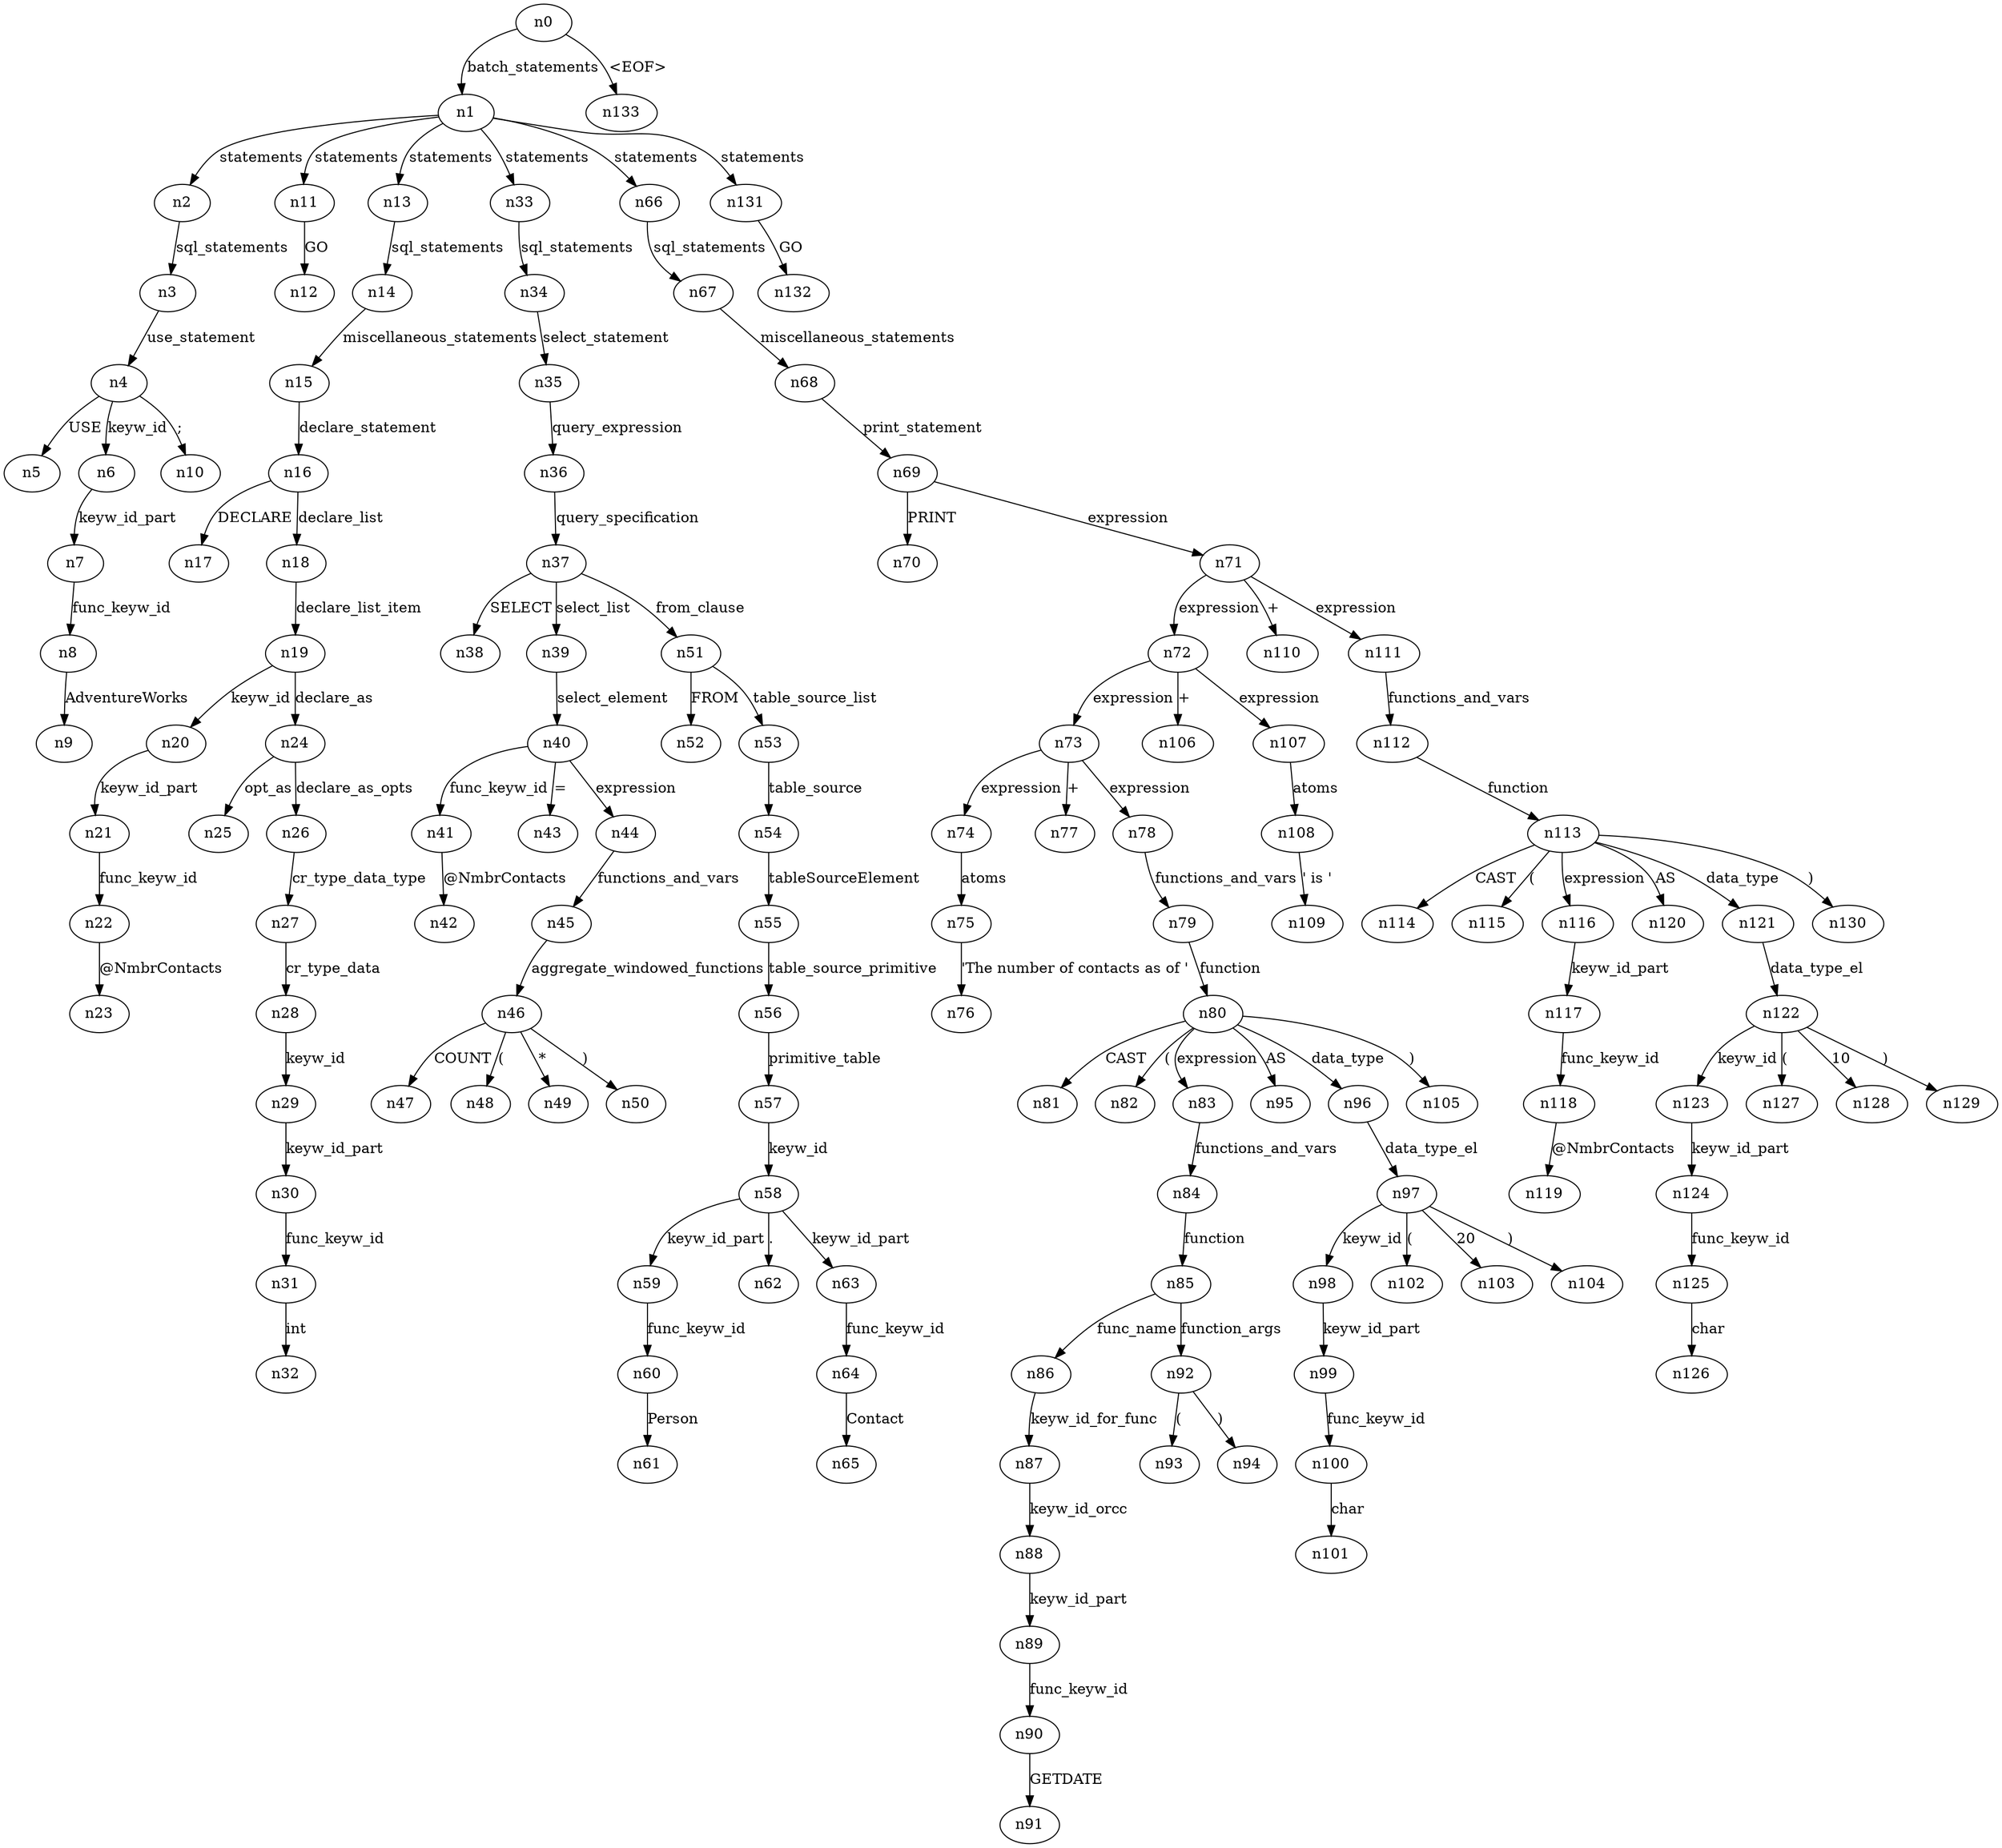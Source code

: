 digraph ParseTree {
  n0 -> n1 [label="batch_statements"];
  n1 -> n2 [label="statements"];
  n2 -> n3 [label="sql_statements"];
  n3 -> n4 [label="use_statement"];
  n4 -> n5 [label="USE"];
  n4 -> n6 [label="keyw_id"];
  n6 -> n7 [label="keyw_id_part"];
  n7 -> n8 [label="func_keyw_id"];
  n8 -> n9 [label="AdventureWorks"];
  n4 -> n10 [label=";"];
  n1 -> n11 [label="statements"];
  n11 -> n12 [label="GO"];
  n1 -> n13 [label="statements"];
  n13 -> n14 [label="sql_statements"];
  n14 -> n15 [label="miscellaneous_statements"];
  n15 -> n16 [label="declare_statement"];
  n16 -> n17 [label="DECLARE"];
  n16 -> n18 [label="declare_list"];
  n18 -> n19 [label="declare_list_item"];
  n19 -> n20 [label="keyw_id"];
  n20 -> n21 [label="keyw_id_part"];
  n21 -> n22 [label="func_keyw_id"];
  n22 -> n23 [label="@NmbrContacts"];
  n19 -> n24 [label="declare_as"];
  n24 -> n25 [label="opt_as"];
  n24 -> n26 [label="declare_as_opts"];
  n26 -> n27 [label="cr_type_data_type"];
  n27 -> n28 [label="cr_type_data"];
  n28 -> n29 [label="keyw_id"];
  n29 -> n30 [label="keyw_id_part"];
  n30 -> n31 [label="func_keyw_id"];
  n31 -> n32 [label="int"];
  n1 -> n33 [label="statements"];
  n33 -> n34 [label="sql_statements"];
  n34 -> n35 [label="select_statement"];
  n35 -> n36 [label="query_expression"];
  n36 -> n37 [label="query_specification"];
  n37 -> n38 [label="SELECT"];
  n37 -> n39 [label="select_list"];
  n39 -> n40 [label="select_element"];
  n40 -> n41 [label="func_keyw_id"];
  n41 -> n42 [label="@NmbrContacts"];
  n40 -> n43 [label="="];
  n40 -> n44 [label="expression"];
  n44 -> n45 [label="functions_and_vars"];
  n45 -> n46 [label="aggregate_windowed_functions"];
  n46 -> n47 [label="COUNT"];
  n46 -> n48 [label="("];
  n46 -> n49 [label="*"];
  n46 -> n50 [label=")"];
  n37 -> n51 [label="from_clause"];
  n51 -> n52 [label="FROM"];
  n51 -> n53 [label="table_source_list"];
  n53 -> n54 [label="table_source"];
  n54 -> n55 [label="tableSourceElement"];
  n55 -> n56 [label="table_source_primitive"];
  n56 -> n57 [label="primitive_table"];
  n57 -> n58 [label="keyw_id"];
  n58 -> n59 [label="keyw_id_part"];
  n59 -> n60 [label="func_keyw_id"];
  n60 -> n61 [label="Person"];
  n58 -> n62 [label="."];
  n58 -> n63 [label="keyw_id_part"];
  n63 -> n64 [label="func_keyw_id"];
  n64 -> n65 [label="Contact"];
  n1 -> n66 [label="statements"];
  n66 -> n67 [label="sql_statements"];
  n67 -> n68 [label="miscellaneous_statements"];
  n68 -> n69 [label="print_statement"];
  n69 -> n70 [label="PRINT"];
  n69 -> n71 [label="expression"];
  n71 -> n72 [label="expression"];
  n72 -> n73 [label="expression"];
  n73 -> n74 [label="expression"];
  n74 -> n75 [label="atoms"];
  n75 -> n76 [label="'The number of contacts as of '"];
  n73 -> n77 [label="+"];
  n73 -> n78 [label="expression"];
  n78 -> n79 [label="functions_and_vars"];
  n79 -> n80 [label="function"];
  n80 -> n81 [label="CAST"];
  n80 -> n82 [label="("];
  n80 -> n83 [label="expression"];
  n83 -> n84 [label="functions_and_vars"];
  n84 -> n85 [label="function"];
  n85 -> n86 [label="func_name"];
  n86 -> n87 [label="keyw_id_for_func"];
  n87 -> n88 [label="keyw_id_orcc"];
  n88 -> n89 [label="keyw_id_part"];
  n89 -> n90 [label="func_keyw_id"];
  n90 -> n91 [label="GETDATE"];
  n85 -> n92 [label="function_args"];
  n92 -> n93 [label="("];
  n92 -> n94 [label=")"];
  n80 -> n95 [label="AS"];
  n80 -> n96 [label="data_type"];
  n96 -> n97 [label="data_type_el"];
  n97 -> n98 [label="keyw_id"];
  n98 -> n99 [label="keyw_id_part"];
  n99 -> n100 [label="func_keyw_id"];
  n100 -> n101 [label="char"];
  n97 -> n102 [label="("];
  n97 -> n103 [label="20"];
  n97 -> n104 [label=")"];
  n80 -> n105 [label=")"];
  n72 -> n106 [label="+"];
  n72 -> n107 [label="expression"];
  n107 -> n108 [label="atoms"];
  n108 -> n109 [label="' is '"];
  n71 -> n110 [label="+"];
  n71 -> n111 [label="expression"];
  n111 -> n112 [label="functions_and_vars"];
  n112 -> n113 [label="function"];
  n113 -> n114 [label="CAST"];
  n113 -> n115 [label="("];
  n113 -> n116 [label="expression"];
  n116 -> n117 [label="keyw_id_part"];
  n117 -> n118 [label="func_keyw_id"];
  n118 -> n119 [label="@NmbrContacts"];
  n113 -> n120 [label="AS"];
  n113 -> n121 [label="data_type"];
  n121 -> n122 [label="data_type_el"];
  n122 -> n123 [label="keyw_id"];
  n123 -> n124 [label="keyw_id_part"];
  n124 -> n125 [label="func_keyw_id"];
  n125 -> n126 [label="char"];
  n122 -> n127 [label="("];
  n122 -> n128 [label="10"];
  n122 -> n129 [label=")"];
  n113 -> n130 [label=")"];
  n1 -> n131 [label="statements"];
  n131 -> n132 [label="GO"];
  n0 -> n133 [label="<EOF>"];
}